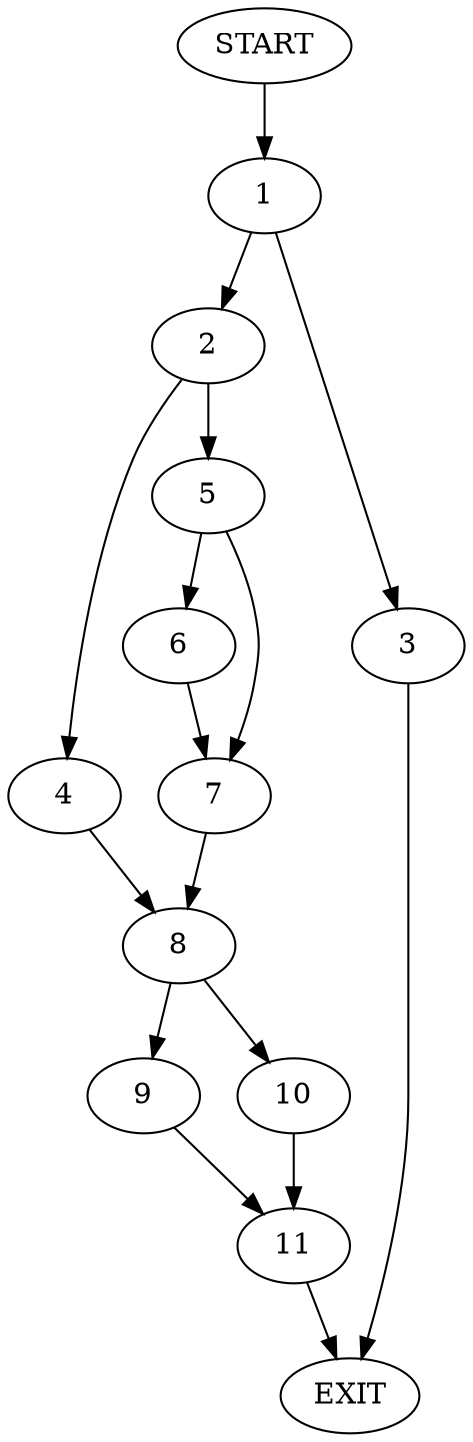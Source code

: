 digraph {
0 [label="START"]
12 [label="EXIT"]
0 -> 1
1 -> 2
1 -> 3
2 -> 4
2 -> 5
3 -> 12
5 -> 6
5 -> 7
4 -> 8
8 -> 9
8 -> 10
6 -> 7
7 -> 8
9 -> 11
10 -> 11
11 -> 12
}
